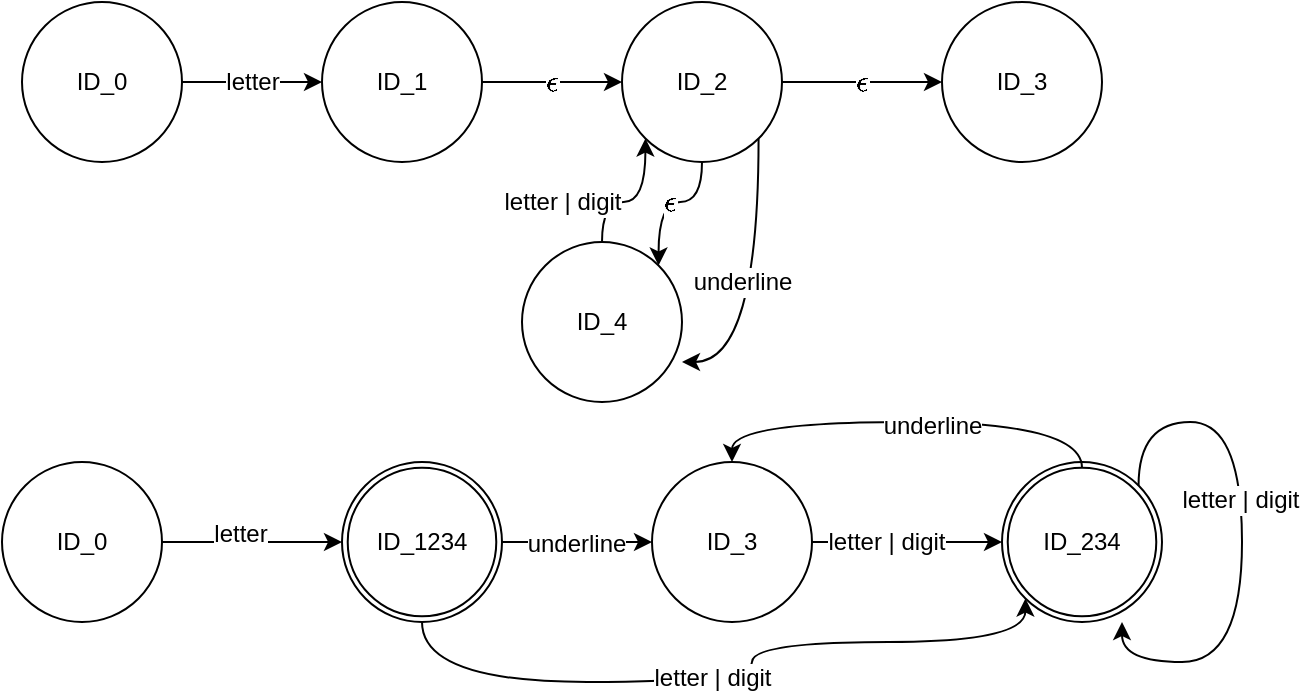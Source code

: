 <mxfile version="14.6.0" type="device"><diagram id="3rzg8xwfn8cp9LbvsIGk" name="Page-1"><mxGraphModel dx="946" dy="463" grid="1" gridSize="10" guides="1" tooltips="1" connect="1" arrows="1" fold="1" page="1" pageScale="1" pageWidth="850" pageHeight="1100" math="1" shadow="0"><root><mxCell id="0"/><mxCell id="1" parent="0"/><mxCell id="-aixCdvaF8dKV1iELWaJ-14" style="edgeStyle=orthogonalEdgeStyle;rounded=0;orthogonalLoop=1;jettySize=auto;html=1;exitX=1;exitY=0.5;exitDx=0;exitDy=0;entryX=0;entryY=0.5;entryDx=0;entryDy=0;" edge="1" parent="1" source="-aixCdvaF8dKV1iELWaJ-1" target="-aixCdvaF8dKV1iELWaJ-4"><mxGeometry relative="1" as="geometry"/></mxCell><mxCell id="-aixCdvaF8dKV1iELWaJ-28" value="letter" style="edgeLabel;html=1;align=center;verticalAlign=middle;resizable=0;points=[];fontSize=12;" vertex="1" connectable="0" parent="-aixCdvaF8dKV1iELWaJ-14"><mxGeometry x="-0.133" y="4" relative="1" as="geometry"><mxPoint as="offset"/></mxGeometry></mxCell><mxCell id="-aixCdvaF8dKV1iELWaJ-1" value="ID_0" style="ellipse;whiteSpace=wrap;html=1;aspect=fixed;" vertex="1" parent="1"><mxGeometry x="50" y="310" width="80" height="80" as="geometry"/></mxCell><mxCell id="-aixCdvaF8dKV1iELWaJ-3" value="" style="group" vertex="1" connectable="0" parent="1"><mxGeometry x="220" y="310" width="80" height="80" as="geometry"/></mxCell><mxCell id="-aixCdvaF8dKV1iELWaJ-4" value="" style="ellipse;whiteSpace=wrap;html=1;" vertex="1" parent="-aixCdvaF8dKV1iELWaJ-3"><mxGeometry width="80" height="80" as="geometry"/></mxCell><mxCell id="-aixCdvaF8dKV1iELWaJ-5" value="ID_1234" style="ellipse;whiteSpace=wrap;html=1;aspect=fixed;fontSize=12;" vertex="1" parent="-aixCdvaF8dKV1iELWaJ-3"><mxGeometry x="2.857" y="2.857" width="74.286" height="74.286" as="geometry"/></mxCell><mxCell id="-aixCdvaF8dKV1iELWaJ-9" value="" style="group" vertex="1" connectable="0" parent="1"><mxGeometry x="550" y="310" width="80" height="80" as="geometry"/></mxCell><mxCell id="-aixCdvaF8dKV1iELWaJ-10" value="" style="ellipse;whiteSpace=wrap;html=1;" vertex="1" parent="-aixCdvaF8dKV1iELWaJ-9"><mxGeometry width="80" height="80" as="geometry"/></mxCell><mxCell id="-aixCdvaF8dKV1iELWaJ-11" value="ID_234" style="ellipse;whiteSpace=wrap;html=1;aspect=fixed;fontSize=12;" vertex="1" parent="-aixCdvaF8dKV1iELWaJ-9"><mxGeometry x="2.857" y="2.857" width="74.286" height="74.286" as="geometry"/></mxCell><mxCell id="-aixCdvaF8dKV1iELWaJ-22" style="edgeStyle=orthogonalEdgeStyle;curved=1;rounded=0;orthogonalLoop=1;jettySize=auto;html=1;exitX=1;exitY=0;exitDx=0;exitDy=0;entryX=0.75;entryY=1;entryDx=0;entryDy=0;entryPerimeter=0;" edge="1" parent="-aixCdvaF8dKV1iELWaJ-9" source="-aixCdvaF8dKV1iELWaJ-10" target="-aixCdvaF8dKV1iELWaJ-10"><mxGeometry relative="1" as="geometry"><Array as="points"><mxPoint x="68" y="-20"/><mxPoint x="120" y="-20"/><mxPoint x="120" y="100"/><mxPoint x="60" y="100"/></Array></mxGeometry></mxCell><mxCell id="-aixCdvaF8dKV1iELWaJ-23" value="&lt;font style=&quot;font-size: 12px&quot;&gt;letter | digit&lt;/font&gt;" style="edgeLabel;html=1;align=center;verticalAlign=middle;resizable=0;points=[];" vertex="1" connectable="0" parent="-aixCdvaF8dKV1iELWaJ-22"><mxGeometry x="-0.134" y="-1" relative="1" as="geometry"><mxPoint as="offset"/></mxGeometry></mxCell><mxCell id="-aixCdvaF8dKV1iELWaJ-16" style="edgeStyle=orthogonalEdgeStyle;rounded=0;orthogonalLoop=1;jettySize=auto;html=1;exitX=1;exitY=0.5;exitDx=0;exitDy=0;entryX=0;entryY=0.5;entryDx=0;entryDy=0;" edge="1" parent="1" source="-aixCdvaF8dKV1iELWaJ-12" target="-aixCdvaF8dKV1iELWaJ-10"><mxGeometry relative="1" as="geometry"/></mxCell><mxCell id="-aixCdvaF8dKV1iELWaJ-26" value="letter | digit" style="edgeLabel;html=1;align=center;verticalAlign=middle;resizable=0;points=[];fontSize=12;" vertex="1" connectable="0" parent="-aixCdvaF8dKV1iELWaJ-16"><mxGeometry x="-0.225" relative="1" as="geometry"><mxPoint as="offset"/></mxGeometry></mxCell><mxCell id="-aixCdvaF8dKV1iELWaJ-12" value="ID_3" style="ellipse;whiteSpace=wrap;html=1;aspect=fixed;" vertex="1" parent="1"><mxGeometry x="375" y="310" width="80" height="80" as="geometry"/></mxCell><mxCell id="-aixCdvaF8dKV1iELWaJ-15" style="edgeStyle=orthogonalEdgeStyle;rounded=0;orthogonalLoop=1;jettySize=auto;html=1;exitX=1;exitY=0.5;exitDx=0;exitDy=0;entryX=0;entryY=0.5;entryDx=0;entryDy=0;" edge="1" parent="1" source="-aixCdvaF8dKV1iELWaJ-4" target="-aixCdvaF8dKV1iELWaJ-12"><mxGeometry relative="1" as="geometry"/></mxCell><mxCell id="-aixCdvaF8dKV1iELWaJ-27" value="underline" style="edgeLabel;html=1;align=center;verticalAlign=middle;resizable=0;points=[];fontSize=12;" vertex="1" connectable="0" parent="-aixCdvaF8dKV1iELWaJ-15"><mxGeometry x="-0.018" y="-1" relative="1" as="geometry"><mxPoint as="offset"/></mxGeometry></mxCell><mxCell id="-aixCdvaF8dKV1iELWaJ-24" style="edgeStyle=orthogonalEdgeStyle;curved=1;rounded=0;orthogonalLoop=1;jettySize=auto;html=1;exitX=0.5;exitY=0;exitDx=0;exitDy=0;entryX=0.5;entryY=0;entryDx=0;entryDy=0;" edge="1" parent="1" source="-aixCdvaF8dKV1iELWaJ-11" target="-aixCdvaF8dKV1iELWaJ-12"><mxGeometry relative="1" as="geometry"/></mxCell><mxCell id="-aixCdvaF8dKV1iELWaJ-25" value="underline" style="edgeLabel;html=1;align=center;verticalAlign=middle;resizable=0;points=[];fontSize=12;" vertex="1" connectable="0" parent="-aixCdvaF8dKV1iELWaJ-24"><mxGeometry x="-0.094" y="2" relative="1" as="geometry"><mxPoint as="offset"/></mxGeometry></mxCell><mxCell id="-aixCdvaF8dKV1iELWaJ-29" style="edgeStyle=orthogonalEdgeStyle;curved=1;rounded=0;orthogonalLoop=1;jettySize=auto;html=1;exitX=0.5;exitY=1;exitDx=0;exitDy=0;entryX=0;entryY=1;entryDx=0;entryDy=0;fontSize=12;" edge="1" parent="1" source="-aixCdvaF8dKV1iELWaJ-4" target="-aixCdvaF8dKV1iELWaJ-10"><mxGeometry relative="1" as="geometry"><Array as="points"><mxPoint x="260" y="420"/><mxPoint x="425" y="420"/><mxPoint x="425" y="400"/><mxPoint x="562" y="400"/></Array></mxGeometry></mxCell><mxCell id="-aixCdvaF8dKV1iELWaJ-30" value="letter | digit" style="edgeLabel;html=1;align=center;verticalAlign=middle;resizable=0;points=[];fontSize=12;" vertex="1" connectable="0" parent="-aixCdvaF8dKV1iELWaJ-29"><mxGeometry x="-0.063" y="2" relative="1" as="geometry"><mxPoint as="offset"/></mxGeometry></mxCell><mxCell id="-aixCdvaF8dKV1iELWaJ-36" value="letter" style="edgeStyle=orthogonalEdgeStyle;curved=1;rounded=0;orthogonalLoop=1;jettySize=auto;html=1;exitX=1;exitY=0.5;exitDx=0;exitDy=0;entryX=0;entryY=0.5;entryDx=0;entryDy=0;fontSize=12;" edge="1" parent="1" source="-aixCdvaF8dKV1iELWaJ-31" target="-aixCdvaF8dKV1iELWaJ-32"><mxGeometry relative="1" as="geometry"/></mxCell><mxCell id="-aixCdvaF8dKV1iELWaJ-31" value="ID_0" style="ellipse;whiteSpace=wrap;html=1;aspect=fixed;" vertex="1" parent="1"><mxGeometry x="60" y="80" width="80" height="80" as="geometry"/></mxCell><mxCell id="-aixCdvaF8dKV1iELWaJ-37" value="&lt;font style=&quot;font-size: 13px&quot;&gt;$$\epsilon$$&lt;/font&gt;" style="edgeStyle=orthogonalEdgeStyle;curved=1;rounded=0;orthogonalLoop=1;jettySize=auto;html=1;exitX=1;exitY=0.5;exitDx=0;exitDy=0;entryX=0;entryY=0.5;entryDx=0;entryDy=0;fontSize=12;" edge="1" parent="1" source="-aixCdvaF8dKV1iELWaJ-32" target="-aixCdvaF8dKV1iELWaJ-33"><mxGeometry relative="1" as="geometry"/></mxCell><mxCell id="-aixCdvaF8dKV1iELWaJ-32" value="ID_1" style="ellipse;whiteSpace=wrap;html=1;aspect=fixed;" vertex="1" parent="1"><mxGeometry x="210" y="80" width="80" height="80" as="geometry"/></mxCell><mxCell id="-aixCdvaF8dKV1iELWaJ-40" value="&lt;span style=&quot;font-size: 13px&quot;&gt;$$\epsilon$$&lt;/span&gt;" style="edgeStyle=orthogonalEdgeStyle;curved=1;rounded=0;orthogonalLoop=1;jettySize=auto;html=1;exitX=1;exitY=0.5;exitDx=0;exitDy=0;fontSize=12;" edge="1" parent="1" source="-aixCdvaF8dKV1iELWaJ-33" target="-aixCdvaF8dKV1iELWaJ-34"><mxGeometry relative="1" as="geometry"/></mxCell><mxCell id="-aixCdvaF8dKV1iELWaJ-41" style="edgeStyle=orthogonalEdgeStyle;curved=1;rounded=0;orthogonalLoop=1;jettySize=auto;html=1;exitX=1;exitY=1;exitDx=0;exitDy=0;entryX=1;entryY=0.75;entryDx=0;entryDy=0;entryPerimeter=0;fontSize=12;" edge="1" parent="1" source="-aixCdvaF8dKV1iELWaJ-33" target="-aixCdvaF8dKV1iELWaJ-35"><mxGeometry relative="1" as="geometry"/></mxCell><mxCell id="-aixCdvaF8dKV1iELWaJ-44" value="underline" style="edgeLabel;html=1;align=center;verticalAlign=middle;resizable=0;points=[];fontSize=12;" vertex="1" connectable="0" parent="-aixCdvaF8dKV1iELWaJ-41"><mxGeometry x="-0.051" y="-9" relative="1" as="geometry"><mxPoint as="offset"/></mxGeometry></mxCell><mxCell id="-aixCdvaF8dKV1iELWaJ-47" value="&lt;span style=&quot;font-size: 13px&quot;&gt;$$\epsilon$$&lt;/span&gt;" style="edgeStyle=orthogonalEdgeStyle;curved=1;rounded=0;orthogonalLoop=1;jettySize=auto;html=1;exitX=0.5;exitY=1;exitDx=0;exitDy=0;entryX=1;entryY=0;entryDx=0;entryDy=0;fontSize=12;" edge="1" parent="1" source="-aixCdvaF8dKV1iELWaJ-33" target="-aixCdvaF8dKV1iELWaJ-35"><mxGeometry relative="1" as="geometry"/></mxCell><mxCell id="-aixCdvaF8dKV1iELWaJ-33" value="ID_2" style="ellipse;whiteSpace=wrap;html=1;aspect=fixed;" vertex="1" parent="1"><mxGeometry x="360" y="80" width="80" height="80" as="geometry"/></mxCell><mxCell id="-aixCdvaF8dKV1iELWaJ-34" value="ID_3" style="ellipse;whiteSpace=wrap;html=1;aspect=fixed;" vertex="1" parent="1"><mxGeometry x="520" y="80" width="80" height="80" as="geometry"/></mxCell><mxCell id="-aixCdvaF8dKV1iELWaJ-42" value="letter | digit" style="edgeStyle=orthogonalEdgeStyle;curved=1;rounded=0;orthogonalLoop=1;jettySize=auto;html=1;exitX=0.5;exitY=0;exitDx=0;exitDy=0;entryX=0;entryY=1;entryDx=0;entryDy=0;fontSize=12;" edge="1" parent="1" source="-aixCdvaF8dKV1iELWaJ-35" target="-aixCdvaF8dKV1iELWaJ-33"><mxGeometry x="-0.455" y="-20" relative="1" as="geometry"><mxPoint x="-20" y="-20" as="offset"/></mxGeometry></mxCell><mxCell id="-aixCdvaF8dKV1iELWaJ-35" value="ID_4" style="ellipse;whiteSpace=wrap;html=1;aspect=fixed;" vertex="1" parent="1"><mxGeometry x="310" y="200" width="80" height="80" as="geometry"/></mxCell></root></mxGraphModel></diagram></mxfile>